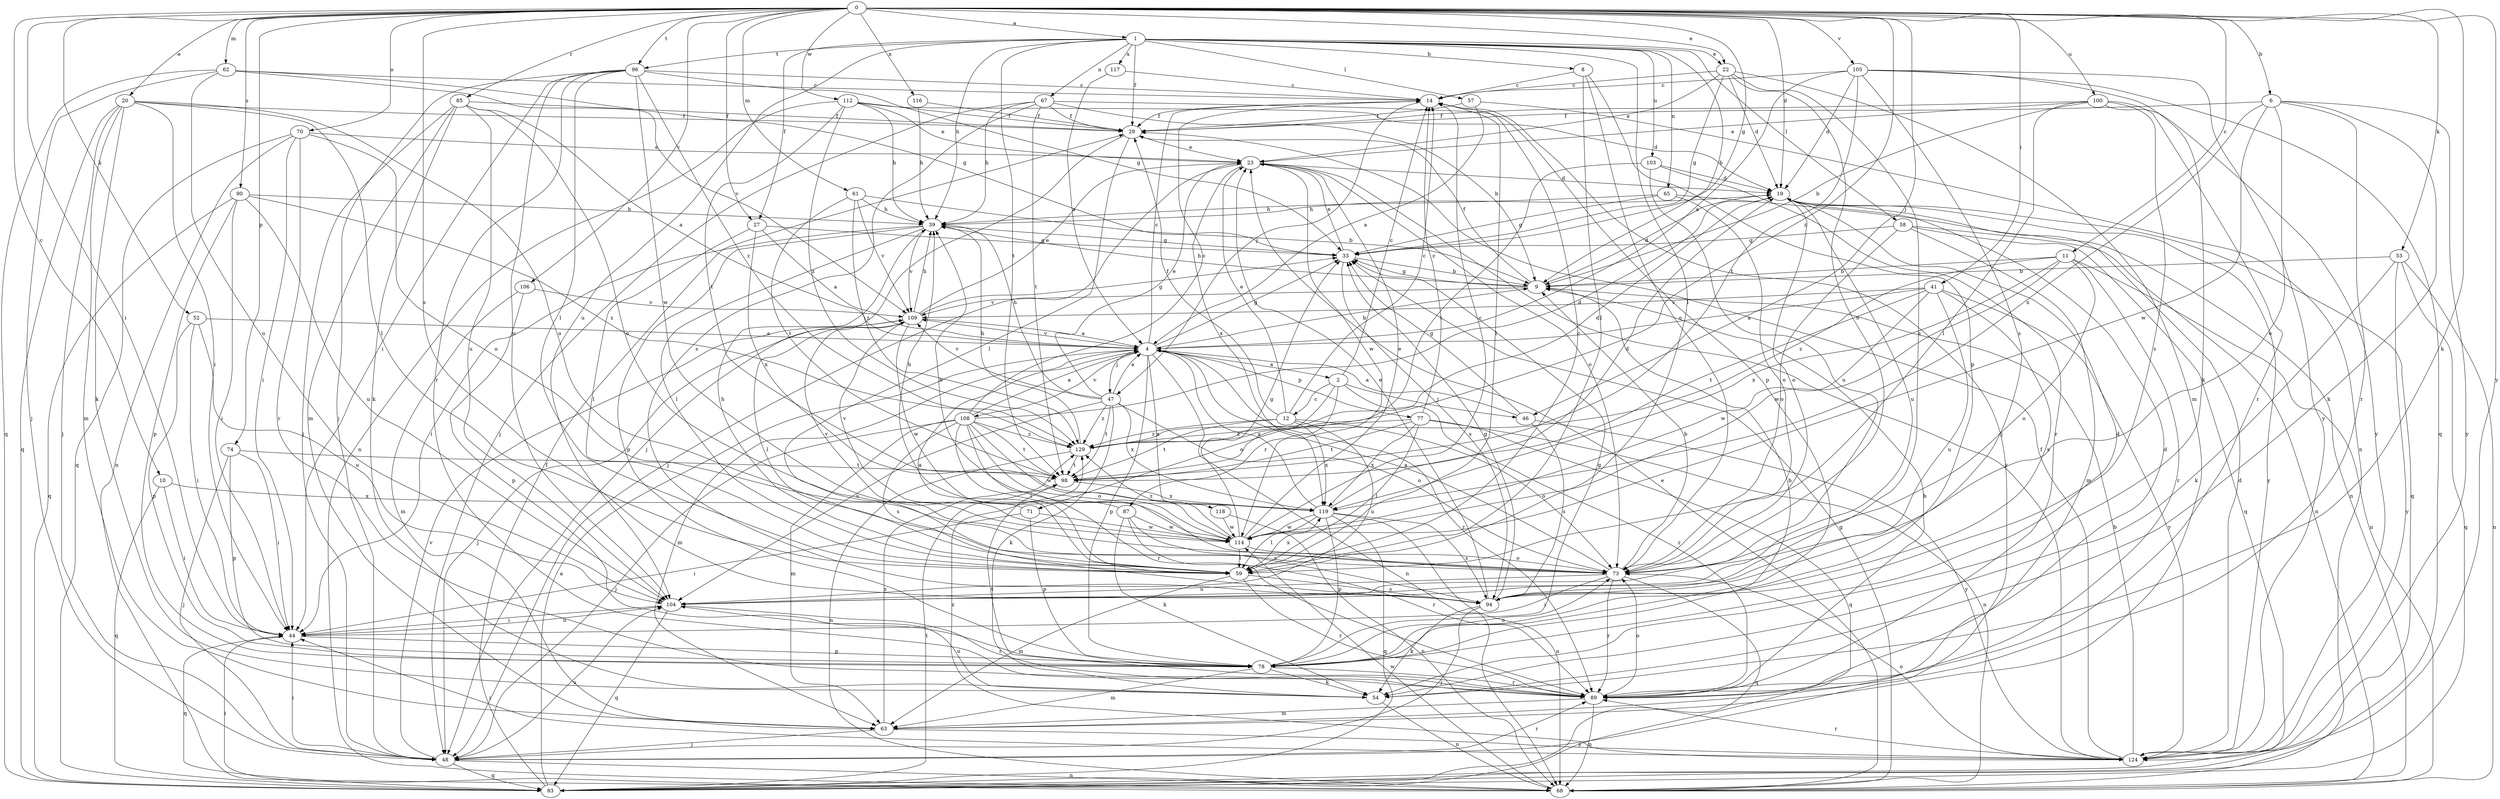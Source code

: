 strict digraph  {
0;
1;
2;
4;
6;
8;
9;
10;
11;
12;
14;
19;
20;
22;
23;
27;
29;
33;
39;
41;
44;
46;
47;
48;
52;
53;
54;
57;
58;
59;
61;
62;
63;
65;
67;
68;
70;
71;
73;
74;
77;
78;
83;
85;
87;
89;
90;
94;
96;
98;
100;
103;
104;
105;
106;
108;
109;
112;
114;
116;
117;
118;
119;
124;
129;
0 -> 1  [label=a];
0 -> 6  [label=b];
0 -> 10  [label=c];
0 -> 11  [label=c];
0 -> 19  [label=d];
0 -> 20  [label=e];
0 -> 22  [label=e];
0 -> 27  [label=f];
0 -> 33  [label=g];
0 -> 41  [label=i];
0 -> 44  [label=i];
0 -> 46  [label=j];
0 -> 52  [label=k];
0 -> 53  [label=k];
0 -> 54  [label=k];
0 -> 61  [label=m];
0 -> 62  [label=m];
0 -> 70  [label=o];
0 -> 74  [label=p];
0 -> 85  [label=r];
0 -> 90  [label=s];
0 -> 94  [label=s];
0 -> 96  [label=t];
0 -> 100  [label=u];
0 -> 105  [label=v];
0 -> 106  [label=v];
0 -> 112  [label=w];
0 -> 116  [label=x];
0 -> 124  [label=y];
0 -> 129  [label=z];
1 -> 8  [label=b];
1 -> 9  [label=b];
1 -> 22  [label=e];
1 -> 27  [label=f];
1 -> 29  [label=f];
1 -> 39  [label=h];
1 -> 57  [label=l];
1 -> 58  [label=l];
1 -> 59  [label=l];
1 -> 65  [label=n];
1 -> 67  [label=n];
1 -> 96  [label=t];
1 -> 98  [label=t];
1 -> 103  [label=u];
1 -> 104  [label=u];
1 -> 117  [label=x];
2 -> 12  [label=c];
2 -> 14  [label=c];
2 -> 46  [label=j];
2 -> 71  [label=o];
2 -> 87  [label=r];
2 -> 89  [label=r];
4 -> 2  [label=a];
4 -> 9  [label=b];
4 -> 14  [label=c];
4 -> 33  [label=g];
4 -> 47  [label=j];
4 -> 63  [label=m];
4 -> 68  [label=n];
4 -> 77  [label=p];
4 -> 78  [label=p];
4 -> 89  [label=r];
4 -> 108  [label=v];
4 -> 109  [label=v];
4 -> 118  [label=x];
6 -> 29  [label=f];
6 -> 54  [label=k];
6 -> 73  [label=o];
6 -> 89  [label=r];
6 -> 114  [label=w];
6 -> 119  [label=x];
6 -> 124  [label=y];
8 -> 14  [label=c];
8 -> 59  [label=l];
8 -> 73  [label=o];
8 -> 78  [label=p];
9 -> 19  [label=d];
9 -> 29  [label=f];
9 -> 33  [label=g];
9 -> 39  [label=h];
9 -> 109  [label=v];
10 -> 44  [label=i];
10 -> 83  [label=q];
10 -> 119  [label=x];
11 -> 9  [label=b];
11 -> 68  [label=n];
11 -> 73  [label=o];
11 -> 89  [label=r];
11 -> 114  [label=w];
11 -> 119  [label=x];
11 -> 129  [label=z];
12 -> 14  [label=c];
12 -> 23  [label=e];
12 -> 29  [label=f];
12 -> 73  [label=o];
12 -> 98  [label=t];
12 -> 104  [label=u];
12 -> 119  [label=x];
12 -> 129  [label=z];
14 -> 29  [label=f];
14 -> 47  [label=j];
14 -> 48  [label=j];
14 -> 59  [label=l];
19 -> 39  [label=h];
19 -> 73  [label=o];
19 -> 83  [label=q];
19 -> 104  [label=u];
19 -> 124  [label=y];
20 -> 29  [label=f];
20 -> 44  [label=i];
20 -> 48  [label=j];
20 -> 54  [label=k];
20 -> 59  [label=l];
20 -> 63  [label=m];
20 -> 73  [label=o];
20 -> 83  [label=q];
22 -> 14  [label=c];
22 -> 19  [label=d];
22 -> 23  [label=e];
22 -> 33  [label=g];
22 -> 63  [label=m];
22 -> 73  [label=o];
22 -> 94  [label=s];
23 -> 19  [label=d];
23 -> 48  [label=j];
23 -> 73  [label=o];
23 -> 114  [label=w];
23 -> 119  [label=x];
23 -> 124  [label=y];
27 -> 4  [label=a];
27 -> 33  [label=g];
27 -> 59  [label=l];
27 -> 119  [label=x];
29 -> 23  [label=e];
29 -> 48  [label=j];
29 -> 59  [label=l];
33 -> 9  [label=b];
33 -> 23  [label=e];
33 -> 94  [label=s];
39 -> 33  [label=g];
39 -> 44  [label=i];
39 -> 59  [label=l];
39 -> 78  [label=p];
39 -> 109  [label=v];
41 -> 4  [label=a];
41 -> 94  [label=s];
41 -> 98  [label=t];
41 -> 104  [label=u];
41 -> 109  [label=v];
41 -> 114  [label=w];
41 -> 124  [label=y];
44 -> 78  [label=p];
44 -> 83  [label=q];
44 -> 104  [label=u];
46 -> 4  [label=a];
46 -> 33  [label=g];
46 -> 94  [label=s];
46 -> 124  [label=y];
47 -> 4  [label=a];
47 -> 23  [label=e];
47 -> 39  [label=h];
47 -> 54  [label=k];
47 -> 73  [label=o];
47 -> 98  [label=t];
47 -> 104  [label=u];
47 -> 109  [label=v];
47 -> 119  [label=x];
47 -> 129  [label=z];
48 -> 44  [label=i];
48 -> 68  [label=n];
48 -> 83  [label=q];
48 -> 89  [label=r];
48 -> 104  [label=u];
48 -> 109  [label=v];
52 -> 4  [label=a];
52 -> 44  [label=i];
52 -> 78  [label=p];
52 -> 104  [label=u];
53 -> 9  [label=b];
53 -> 54  [label=k];
53 -> 68  [label=n];
53 -> 83  [label=q];
53 -> 124  [label=y];
54 -> 68  [label=n];
54 -> 104  [label=u];
57 -> 4  [label=a];
57 -> 29  [label=f];
57 -> 68  [label=n];
58 -> 33  [label=g];
58 -> 63  [label=m];
58 -> 68  [label=n];
58 -> 73  [label=o];
58 -> 83  [label=q];
59 -> 4  [label=a];
59 -> 14  [label=c];
59 -> 39  [label=h];
59 -> 63  [label=m];
59 -> 89  [label=r];
59 -> 94  [label=s];
59 -> 119  [label=x];
61 -> 9  [label=b];
61 -> 39  [label=h];
61 -> 98  [label=t];
61 -> 109  [label=v];
61 -> 129  [label=z];
62 -> 14  [label=c];
62 -> 33  [label=g];
62 -> 48  [label=j];
62 -> 83  [label=q];
62 -> 104  [label=u];
62 -> 109  [label=v];
63 -> 48  [label=j];
63 -> 124  [label=y];
63 -> 129  [label=z];
65 -> 33  [label=g];
65 -> 39  [label=h];
65 -> 68  [label=n];
65 -> 73  [label=o];
67 -> 9  [label=b];
67 -> 29  [label=f];
67 -> 39  [label=h];
67 -> 48  [label=j];
67 -> 78  [label=p];
67 -> 94  [label=s];
67 -> 98  [label=t];
68 -> 23  [label=e];
68 -> 33  [label=g];
68 -> 44  [label=i];
68 -> 114  [label=w];
70 -> 23  [label=e];
70 -> 44  [label=i];
70 -> 68  [label=n];
70 -> 73  [label=o];
70 -> 83  [label=q];
70 -> 89  [label=r];
71 -> 44  [label=i];
71 -> 78  [label=p];
71 -> 109  [label=v];
71 -> 114  [label=w];
73 -> 4  [label=a];
73 -> 9  [label=b];
73 -> 44  [label=i];
73 -> 83  [label=q];
73 -> 89  [label=r];
73 -> 104  [label=u];
74 -> 44  [label=i];
74 -> 48  [label=j];
74 -> 78  [label=p];
74 -> 98  [label=t];
77 -> 14  [label=c];
77 -> 59  [label=l];
77 -> 68  [label=n];
77 -> 83  [label=q];
77 -> 98  [label=t];
77 -> 119  [label=x];
77 -> 129  [label=z];
78 -> 9  [label=b];
78 -> 19  [label=d];
78 -> 33  [label=g];
78 -> 54  [label=k];
78 -> 63  [label=m];
78 -> 73  [label=o];
78 -> 89  [label=r];
83 -> 4  [label=a];
83 -> 29  [label=f];
83 -> 98  [label=t];
85 -> 4  [label=a];
85 -> 29  [label=f];
85 -> 48  [label=j];
85 -> 54  [label=k];
85 -> 63  [label=m];
85 -> 73  [label=o];
85 -> 104  [label=u];
87 -> 39  [label=h];
87 -> 54  [label=k];
87 -> 89  [label=r];
87 -> 94  [label=s];
87 -> 114  [label=w];
89 -> 9  [label=b];
89 -> 19  [label=d];
89 -> 63  [label=m];
89 -> 68  [label=n];
89 -> 73  [label=o];
89 -> 98  [label=t];
90 -> 39  [label=h];
90 -> 44  [label=i];
90 -> 78  [label=p];
90 -> 83  [label=q];
90 -> 104  [label=u];
90 -> 129  [label=z];
94 -> 23  [label=e];
94 -> 33  [label=g];
94 -> 48  [label=j];
94 -> 54  [label=k];
96 -> 14  [label=c];
96 -> 33  [label=g];
96 -> 44  [label=i];
96 -> 48  [label=j];
96 -> 59  [label=l];
96 -> 89  [label=r];
96 -> 104  [label=u];
96 -> 114  [label=w];
96 -> 129  [label=z];
98 -> 119  [label=x];
100 -> 9  [label=b];
100 -> 23  [label=e];
100 -> 29  [label=f];
100 -> 59  [label=l];
100 -> 89  [label=r];
100 -> 94  [label=s];
100 -> 124  [label=y];
103 -> 19  [label=d];
103 -> 89  [label=r];
103 -> 98  [label=t];
103 -> 104  [label=u];
104 -> 44  [label=i];
104 -> 83  [label=q];
104 -> 89  [label=r];
105 -> 4  [label=a];
105 -> 14  [label=c];
105 -> 19  [label=d];
105 -> 54  [label=k];
105 -> 83  [label=q];
105 -> 94  [label=s];
105 -> 98  [label=t];
105 -> 124  [label=y];
106 -> 63  [label=m];
106 -> 78  [label=p];
106 -> 109  [label=v];
108 -> 4  [label=a];
108 -> 14  [label=c];
108 -> 19  [label=d];
108 -> 48  [label=j];
108 -> 59  [label=l];
108 -> 63  [label=m];
108 -> 73  [label=o];
108 -> 89  [label=r];
108 -> 94  [label=s];
108 -> 98  [label=t];
108 -> 114  [label=w];
108 -> 129  [label=z];
109 -> 4  [label=a];
109 -> 23  [label=e];
109 -> 33  [label=g];
109 -> 39  [label=h];
109 -> 48  [label=j];
109 -> 59  [label=l];
109 -> 114  [label=w];
112 -> 19  [label=d];
112 -> 23  [label=e];
112 -> 29  [label=f];
112 -> 39  [label=h];
112 -> 68  [label=n];
112 -> 98  [label=t];
112 -> 129  [label=z];
114 -> 14  [label=c];
114 -> 23  [label=e];
114 -> 33  [label=g];
114 -> 39  [label=h];
114 -> 59  [label=l];
114 -> 73  [label=o];
114 -> 109  [label=v];
114 -> 129  [label=z];
116 -> 29  [label=f];
116 -> 39  [label=h];
117 -> 4  [label=a];
117 -> 14  [label=c];
118 -> 68  [label=n];
118 -> 114  [label=w];
119 -> 4  [label=a];
119 -> 19  [label=d];
119 -> 59  [label=l];
119 -> 68  [label=n];
119 -> 78  [label=p];
119 -> 83  [label=q];
119 -> 94  [label=s];
119 -> 114  [label=w];
124 -> 9  [label=b];
124 -> 19  [label=d];
124 -> 29  [label=f];
124 -> 44  [label=i];
124 -> 73  [label=o];
124 -> 89  [label=r];
124 -> 129  [label=z];
129 -> 19  [label=d];
129 -> 39  [label=h];
129 -> 68  [label=n];
129 -> 98  [label=t];
}
